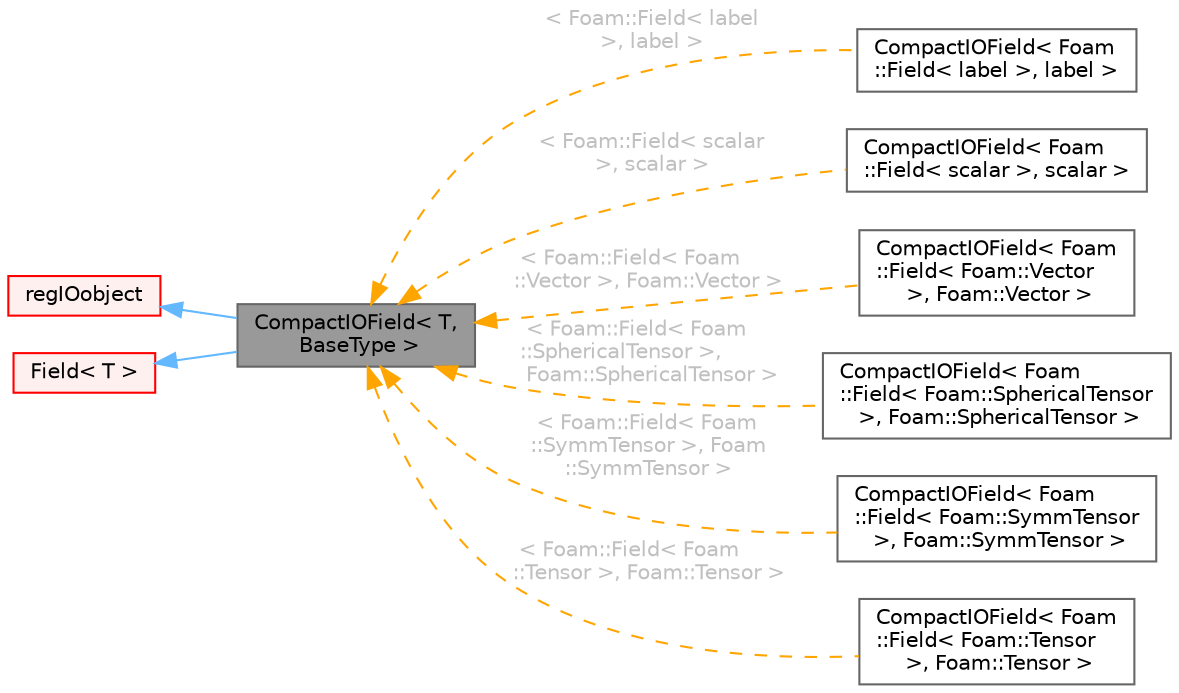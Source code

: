 digraph "CompactIOField&lt; T, BaseType &gt;"
{
 // LATEX_PDF_SIZE
  bgcolor="transparent";
  edge [fontname=Helvetica,fontsize=10,labelfontname=Helvetica,labelfontsize=10];
  node [fontname=Helvetica,fontsize=10,shape=box,height=0.2,width=0.4];
  rankdir="LR";
  Node1 [id="Node000001",label="CompactIOField\< T,\l BaseType \>",height=0.2,width=0.4,color="gray40", fillcolor="grey60", style="filled", fontcolor="black",tooltip="A Field of objects of type <T> with automated input and output using a compact storage...."];
  Node2 -> Node1 [id="edge1_Node000001_Node000002",dir="back",color="steelblue1",style="solid",tooltip=" "];
  Node2 [id="Node000002",label="regIOobject",height=0.2,width=0.4,color="red", fillcolor="#FFF0F0", style="filled",URL="$classFoam_1_1regIOobject.html",tooltip="regIOobject is an abstract class derived from IOobject to handle automatic object registration with t..."];
  Node5 -> Node1 [id="edge2_Node000001_Node000005",dir="back",color="steelblue1",style="solid",tooltip=" "];
  Node5 [id="Node000005",label="Field\< T \>",height=0.2,width=0.4,color="red", fillcolor="#FFF0F0", style="filled",URL="$classFoam_1_1Field.html",tooltip=" "];
  Node1 -> Node14 [id="edge3_Node000001_Node000014",dir="back",color="orange",style="dashed",tooltip=" ",label=" \< Foam::Field\< label\l \>, label \>",fontcolor="grey" ];
  Node14 [id="Node000014",label="CompactIOField\< Foam\l::Field\< label \>, label \>",height=0.2,width=0.4,color="gray40", fillcolor="white", style="filled",URL="$classFoam_1_1CompactIOField.html",tooltip=" "];
  Node1 -> Node15 [id="edge4_Node000001_Node000015",dir="back",color="orange",style="dashed",tooltip=" ",label=" \< Foam::Field\< scalar\l \>, scalar \>",fontcolor="grey" ];
  Node15 [id="Node000015",label="CompactIOField\< Foam\l::Field\< scalar \>, scalar \>",height=0.2,width=0.4,color="gray40", fillcolor="white", style="filled",URL="$classFoam_1_1CompactIOField.html",tooltip=" "];
  Node1 -> Node16 [id="edge5_Node000001_Node000016",dir="back",color="orange",style="dashed",tooltip=" ",label=" \< Foam::Field\< Foam\l::Vector \>, Foam::Vector \>",fontcolor="grey" ];
  Node16 [id="Node000016",label="CompactIOField\< Foam\l::Field\< Foam::Vector\l \>, Foam::Vector \>",height=0.2,width=0.4,color="gray40", fillcolor="white", style="filled",URL="$classFoam_1_1CompactIOField.html",tooltip=" "];
  Node1 -> Node17 [id="edge6_Node000001_Node000017",dir="back",color="orange",style="dashed",tooltip=" ",label=" \< Foam::Field\< Foam\l::SphericalTensor \>,\l Foam::SphericalTensor \>",fontcolor="grey" ];
  Node17 [id="Node000017",label="CompactIOField\< Foam\l::Field\< Foam::SphericalTensor\l \>, Foam::SphericalTensor \>",height=0.2,width=0.4,color="gray40", fillcolor="white", style="filled",URL="$classFoam_1_1CompactIOField.html",tooltip=" "];
  Node1 -> Node18 [id="edge7_Node000001_Node000018",dir="back",color="orange",style="dashed",tooltip=" ",label=" \< Foam::Field\< Foam\l::SymmTensor \>, Foam\l::SymmTensor \>",fontcolor="grey" ];
  Node18 [id="Node000018",label="CompactIOField\< Foam\l::Field\< Foam::SymmTensor\l \>, Foam::SymmTensor \>",height=0.2,width=0.4,color="gray40", fillcolor="white", style="filled",URL="$classFoam_1_1CompactIOField.html",tooltip=" "];
  Node1 -> Node19 [id="edge8_Node000001_Node000019",dir="back",color="orange",style="dashed",tooltip=" ",label=" \< Foam::Field\< Foam\l::Tensor \>, Foam::Tensor \>",fontcolor="grey" ];
  Node19 [id="Node000019",label="CompactIOField\< Foam\l::Field\< Foam::Tensor\l \>, Foam::Tensor \>",height=0.2,width=0.4,color="gray40", fillcolor="white", style="filled",URL="$classFoam_1_1CompactIOField.html",tooltip=" "];
}
